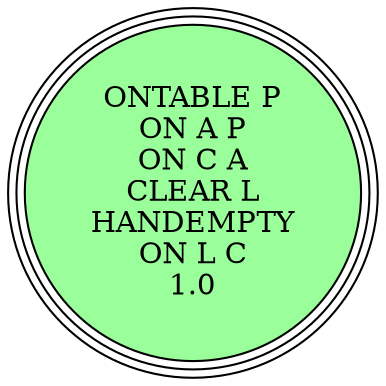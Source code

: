 digraph {
"ONTABLE P\nON A P\nON C A\nCLEAR L\nHANDEMPTY\nON L C\n1.0\n" [shape=circle, style=filled, fillcolor=palegreen1, peripheries=3];
"ONTABLE P\nON A P\nON C A\nCLEAR L\nHANDEMPTY\nON L C\n1.0\n" [shape=circle, style=filled, fillcolor=palegreen1, peripheries=3];
}
